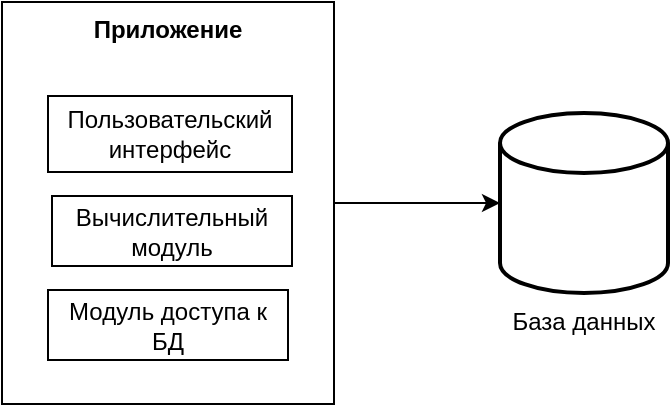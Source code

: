 <mxfile version="22.1.17" type="device">
  <diagram name="Страница — 1" id="Dxq1hizs6cTyxPVdTfap">
    <mxGraphModel dx="1273" dy="703" grid="0" gridSize="10" guides="1" tooltips="1" connect="1" arrows="1" fold="1" page="1" pageScale="1" pageWidth="1000" pageHeight="1000" math="0" shadow="0">
      <root>
        <mxCell id="0" />
        <mxCell id="1" parent="0" />
        <mxCell id="aHE3U0kdrneRdvA0ayrh-1" value="Приложение" style="rounded=0;whiteSpace=wrap;html=1;verticalAlign=top;fontStyle=1" vertex="1" parent="1">
          <mxGeometry x="109" y="43" width="166" height="201" as="geometry" />
        </mxCell>
        <mxCell id="aHE3U0kdrneRdvA0ayrh-2" value="База данных" style="strokeWidth=2;html=1;shape=mxgraph.flowchart.database;whiteSpace=wrap;labelPosition=center;verticalLabelPosition=bottom;align=center;verticalAlign=top;" vertex="1" parent="1">
          <mxGeometry x="358" y="98.5" width="84" height="90" as="geometry" />
        </mxCell>
        <mxCell id="aHE3U0kdrneRdvA0ayrh-3" value="Пользовательский интерфейс" style="rounded=0;whiteSpace=wrap;html=1;" vertex="1" parent="1">
          <mxGeometry x="132" y="90" width="122" height="38" as="geometry" />
        </mxCell>
        <mxCell id="aHE3U0kdrneRdvA0ayrh-4" value="Вычислительный модуль" style="rounded=0;whiteSpace=wrap;html=1;" vertex="1" parent="1">
          <mxGeometry x="134" y="140" width="120" height="35" as="geometry" />
        </mxCell>
        <mxCell id="aHE3U0kdrneRdvA0ayrh-5" value="Модуль доступа к БД" style="rounded=0;whiteSpace=wrap;html=1;" vertex="1" parent="1">
          <mxGeometry x="132" y="187" width="120" height="35" as="geometry" />
        </mxCell>
        <mxCell id="aHE3U0kdrneRdvA0ayrh-7" style="edgeStyle=orthogonalEdgeStyle;rounded=0;orthogonalLoop=1;jettySize=auto;html=1;exitX=1;exitY=0.5;exitDx=0;exitDy=0;entryX=0;entryY=0.5;entryDx=0;entryDy=0;entryPerimeter=0;" edge="1" parent="1" source="aHE3U0kdrneRdvA0ayrh-1" target="aHE3U0kdrneRdvA0ayrh-2">
          <mxGeometry relative="1" as="geometry" />
        </mxCell>
      </root>
    </mxGraphModel>
  </diagram>
</mxfile>
